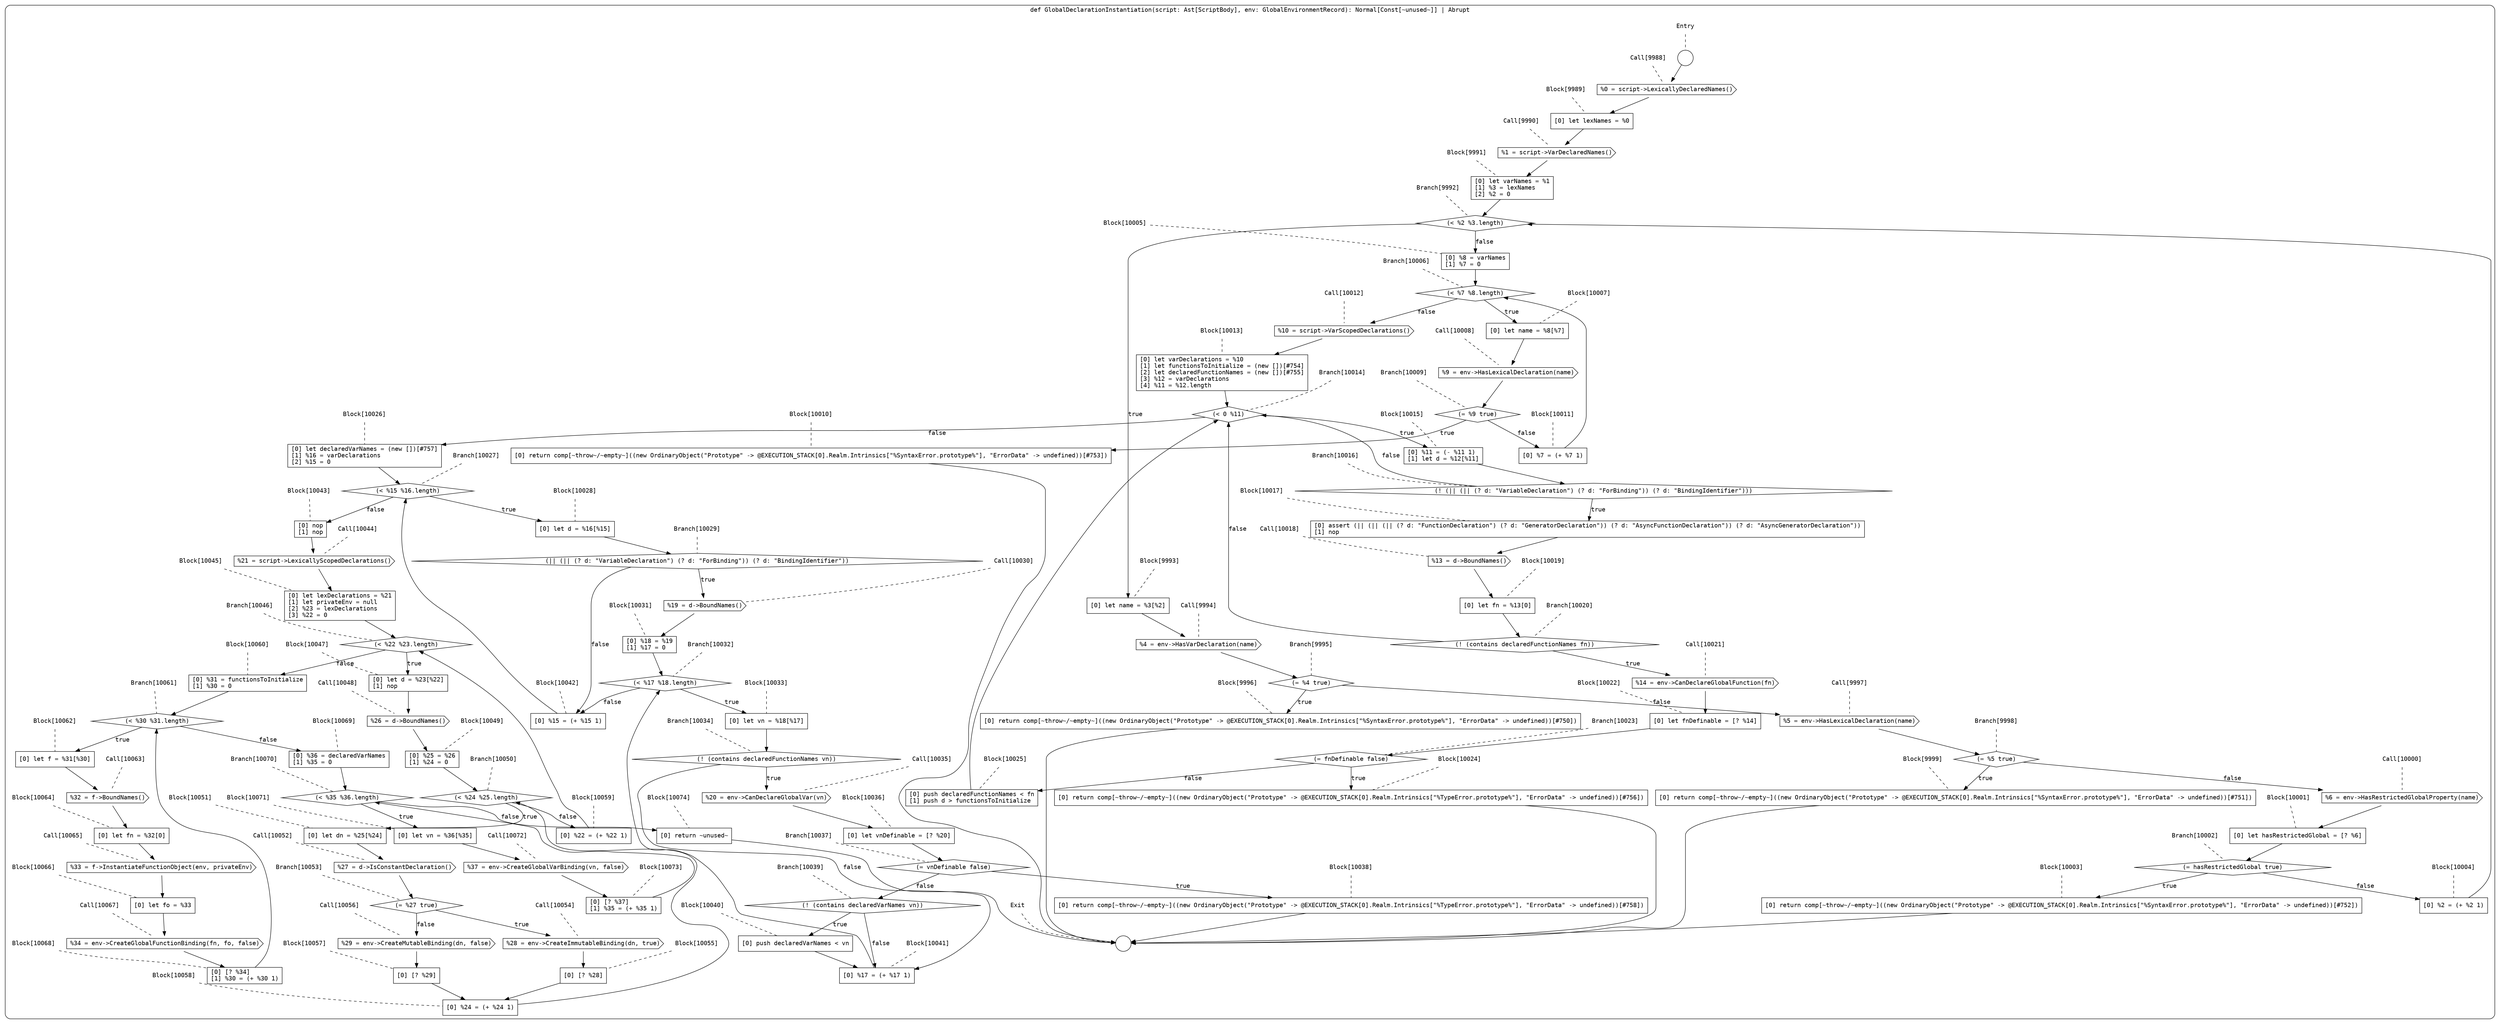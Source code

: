 digraph {
  graph [fontname = "Consolas"]
  node [fontname = "Consolas"]
  edge [fontname = "Consolas"]
  subgraph cluster1870 {
    label = "def GlobalDeclarationInstantiation(script: Ast[ScriptBody], env: GlobalEnvironmentRecord): Normal[Const[~unused~]] | Abrupt"
    style = rounded
    cluster1870_entry_name [shape=none, label=<<font color="black">Entry</font>>]
    cluster1870_entry_name -> cluster1870_entry [arrowhead=none, color="black", style=dashed]
    cluster1870_entry [shape=circle label=" " color="black" fillcolor="white" style=filled]
    cluster1870_entry -> node9988 [color="black"]
    cluster1870_exit_name [shape=none, label=<<font color="black">Exit</font>>]
    cluster1870_exit_name -> cluster1870_exit [arrowhead=none, color="black", style=dashed]
    cluster1870_exit [shape=circle label=" " color="black" fillcolor="white" style=filled]
    node9988_name [shape=none, label=<<font color="black">Call[9988]</font>>]
    node9988_name -> node9988 [arrowhead=none, color="black", style=dashed]
    node9988 [shape=cds, label=<<font color="black">%0 = script-&gt;LexicallyDeclaredNames()</font>> color="black" fillcolor="white", style=filled]
    node9988 -> node9989 [color="black"]
    node9989_name [shape=none, label=<<font color="black">Block[9989]</font>>]
    node9989_name -> node9989 [arrowhead=none, color="black", style=dashed]
    node9989 [shape=box, label=<<font color="black">[0] let lexNames = %0<BR ALIGN="LEFT"/></font>> color="black" fillcolor="white", style=filled]
    node9989 -> node9990 [color="black"]
    node9990_name [shape=none, label=<<font color="black">Call[9990]</font>>]
    node9990_name -> node9990 [arrowhead=none, color="black", style=dashed]
    node9990 [shape=cds, label=<<font color="black">%1 = script-&gt;VarDeclaredNames()</font>> color="black" fillcolor="white", style=filled]
    node9990 -> node9991 [color="black"]
    node9991_name [shape=none, label=<<font color="black">Block[9991]</font>>]
    node9991_name -> node9991 [arrowhead=none, color="black", style=dashed]
    node9991 [shape=box, label=<<font color="black">[0] let varNames = %1<BR ALIGN="LEFT"/>[1] %3 = lexNames<BR ALIGN="LEFT"/>[2] %2 = 0<BR ALIGN="LEFT"/></font>> color="black" fillcolor="white", style=filled]
    node9991 -> node9992 [color="black"]
    node9992_name [shape=none, label=<<font color="black">Branch[9992]</font>>]
    node9992_name -> node9992 [arrowhead=none, color="black", style=dashed]
    node9992 [shape=diamond, label=<<font color="black">(&lt; %2 %3.length)</font>> color="black" fillcolor="white", style=filled]
    node9992 -> node9993 [label=<<font color="black">true</font>> color="black"]
    node9992 -> node10005 [label=<<font color="black">false</font>> color="black"]
    node9993_name [shape=none, label=<<font color="black">Block[9993]</font>>]
    node9993_name -> node9993 [arrowhead=none, color="black", style=dashed]
    node9993 [shape=box, label=<<font color="black">[0] let name = %3[%2]<BR ALIGN="LEFT"/></font>> color="black" fillcolor="white", style=filled]
    node9993 -> node9994 [color="black"]
    node10005_name [shape=none, label=<<font color="black">Block[10005]</font>>]
    node10005_name -> node10005 [arrowhead=none, color="black", style=dashed]
    node10005 [shape=box, label=<<font color="black">[0] %8 = varNames<BR ALIGN="LEFT"/>[1] %7 = 0<BR ALIGN="LEFT"/></font>> color="black" fillcolor="white", style=filled]
    node10005 -> node10006 [color="black"]
    node9994_name [shape=none, label=<<font color="black">Call[9994]</font>>]
    node9994_name -> node9994 [arrowhead=none, color="black", style=dashed]
    node9994 [shape=cds, label=<<font color="black">%4 = env-&gt;HasVarDeclaration(name)</font>> color="black" fillcolor="white", style=filled]
    node9994 -> node9995 [color="black"]
    node10006_name [shape=none, label=<<font color="black">Branch[10006]</font>>]
    node10006_name -> node10006 [arrowhead=none, color="black", style=dashed]
    node10006 [shape=diamond, label=<<font color="black">(&lt; %7 %8.length)</font>> color="black" fillcolor="white", style=filled]
    node10006 -> node10007 [label=<<font color="black">true</font>> color="black"]
    node10006 -> node10012 [label=<<font color="black">false</font>> color="black"]
    node9995_name [shape=none, label=<<font color="black">Branch[9995]</font>>]
    node9995_name -> node9995 [arrowhead=none, color="black", style=dashed]
    node9995 [shape=diamond, label=<<font color="black">(= %4 true)</font>> color="black" fillcolor="white", style=filled]
    node9995 -> node9996 [label=<<font color="black">true</font>> color="black"]
    node9995 -> node9997 [label=<<font color="black">false</font>> color="black"]
    node10007_name [shape=none, label=<<font color="black">Block[10007]</font>>]
    node10007_name -> node10007 [arrowhead=none, color="black", style=dashed]
    node10007 [shape=box, label=<<font color="black">[0] let name = %8[%7]<BR ALIGN="LEFT"/></font>> color="black" fillcolor="white", style=filled]
    node10007 -> node10008 [color="black"]
    node10012_name [shape=none, label=<<font color="black">Call[10012]</font>>]
    node10012_name -> node10012 [arrowhead=none, color="black", style=dashed]
    node10012 [shape=cds, label=<<font color="black">%10 = script-&gt;VarScopedDeclarations()</font>> color="black" fillcolor="white", style=filled]
    node10012 -> node10013 [color="black"]
    node9996_name [shape=none, label=<<font color="black">Block[9996]</font>>]
    node9996_name -> node9996 [arrowhead=none, color="black", style=dashed]
    node9996 [shape=box, label=<<font color="black">[0] return comp[~throw~/~empty~]((new OrdinaryObject(&quot;Prototype&quot; -&gt; @EXECUTION_STACK[0].Realm.Intrinsics[&quot;%SyntaxError.prototype%&quot;], &quot;ErrorData&quot; -&gt; undefined))[#750])<BR ALIGN="LEFT"/></font>> color="black" fillcolor="white", style=filled]
    node9996 -> cluster1870_exit [color="black"]
    node9997_name [shape=none, label=<<font color="black">Call[9997]</font>>]
    node9997_name -> node9997 [arrowhead=none, color="black", style=dashed]
    node9997 [shape=cds, label=<<font color="black">%5 = env-&gt;HasLexicalDeclaration(name)</font>> color="black" fillcolor="white", style=filled]
    node9997 -> node9998 [color="black"]
    node10008_name [shape=none, label=<<font color="black">Call[10008]</font>>]
    node10008_name -> node10008 [arrowhead=none, color="black", style=dashed]
    node10008 [shape=cds, label=<<font color="black">%9 = env-&gt;HasLexicalDeclaration(name)</font>> color="black" fillcolor="white", style=filled]
    node10008 -> node10009 [color="black"]
    node10013_name [shape=none, label=<<font color="black">Block[10013]</font>>]
    node10013_name -> node10013 [arrowhead=none, color="black", style=dashed]
    node10013 [shape=box, label=<<font color="black">[0] let varDeclarations = %10<BR ALIGN="LEFT"/>[1] let functionsToInitialize = (new [])[#754]<BR ALIGN="LEFT"/>[2] let declaredFunctionNames = (new [])[#755]<BR ALIGN="LEFT"/>[3] %12 = varDeclarations<BR ALIGN="LEFT"/>[4] %11 = %12.length<BR ALIGN="LEFT"/></font>> color="black" fillcolor="white", style=filled]
    node10013 -> node10014 [color="black"]
    node9998_name [shape=none, label=<<font color="black">Branch[9998]</font>>]
    node9998_name -> node9998 [arrowhead=none, color="black", style=dashed]
    node9998 [shape=diamond, label=<<font color="black">(= %5 true)</font>> color="black" fillcolor="white", style=filled]
    node9998 -> node9999 [label=<<font color="black">true</font>> color="black"]
    node9998 -> node10000 [label=<<font color="black">false</font>> color="black"]
    node10009_name [shape=none, label=<<font color="black">Branch[10009]</font>>]
    node10009_name -> node10009 [arrowhead=none, color="black", style=dashed]
    node10009 [shape=diamond, label=<<font color="black">(= %9 true)</font>> color="black" fillcolor="white", style=filled]
    node10009 -> node10010 [label=<<font color="black">true</font>> color="black"]
    node10009 -> node10011 [label=<<font color="black">false</font>> color="black"]
    node10014_name [shape=none, label=<<font color="black">Branch[10014]</font>>]
    node10014_name -> node10014 [arrowhead=none, color="black", style=dashed]
    node10014 [shape=diamond, label=<<font color="black">(&lt; 0 %11)</font>> color="black" fillcolor="white", style=filled]
    node10014 -> node10015 [label=<<font color="black">true</font>> color="black"]
    node10014 -> node10026 [label=<<font color="black">false</font>> color="black"]
    node9999_name [shape=none, label=<<font color="black">Block[9999]</font>>]
    node9999_name -> node9999 [arrowhead=none, color="black", style=dashed]
    node9999 [shape=box, label=<<font color="black">[0] return comp[~throw~/~empty~]((new OrdinaryObject(&quot;Prototype&quot; -&gt; @EXECUTION_STACK[0].Realm.Intrinsics[&quot;%SyntaxError.prototype%&quot;], &quot;ErrorData&quot; -&gt; undefined))[#751])<BR ALIGN="LEFT"/></font>> color="black" fillcolor="white", style=filled]
    node9999 -> cluster1870_exit [color="black"]
    node10000_name [shape=none, label=<<font color="black">Call[10000]</font>>]
    node10000_name -> node10000 [arrowhead=none, color="black", style=dashed]
    node10000 [shape=cds, label=<<font color="black">%6 = env-&gt;HasRestrictedGlobalProperty(name)</font>> color="black" fillcolor="white", style=filled]
    node10000 -> node10001 [color="black"]
    node10010_name [shape=none, label=<<font color="black">Block[10010]</font>>]
    node10010_name -> node10010 [arrowhead=none, color="black", style=dashed]
    node10010 [shape=box, label=<<font color="black">[0] return comp[~throw~/~empty~]((new OrdinaryObject(&quot;Prototype&quot; -&gt; @EXECUTION_STACK[0].Realm.Intrinsics[&quot;%SyntaxError.prototype%&quot;], &quot;ErrorData&quot; -&gt; undefined))[#753])<BR ALIGN="LEFT"/></font>> color="black" fillcolor="white", style=filled]
    node10010 -> cluster1870_exit [color="black"]
    node10011_name [shape=none, label=<<font color="black">Block[10011]</font>>]
    node10011_name -> node10011 [arrowhead=none, color="black", style=dashed]
    node10011 [shape=box, label=<<font color="black">[0] %7 = (+ %7 1)<BR ALIGN="LEFT"/></font>> color="black" fillcolor="white", style=filled]
    node10011 -> node10006 [color="black"]
    node10015_name [shape=none, label=<<font color="black">Block[10015]</font>>]
    node10015_name -> node10015 [arrowhead=none, color="black", style=dashed]
    node10015 [shape=box, label=<<font color="black">[0] %11 = (- %11 1)<BR ALIGN="LEFT"/>[1] let d = %12[%11]<BR ALIGN="LEFT"/></font>> color="black" fillcolor="white", style=filled]
    node10015 -> node10016 [color="black"]
    node10026_name [shape=none, label=<<font color="black">Block[10026]</font>>]
    node10026_name -> node10026 [arrowhead=none, color="black", style=dashed]
    node10026 [shape=box, label=<<font color="black">[0] let declaredVarNames = (new [])[#757]<BR ALIGN="LEFT"/>[1] %16 = varDeclarations<BR ALIGN="LEFT"/>[2] %15 = 0<BR ALIGN="LEFT"/></font>> color="black" fillcolor="white", style=filled]
    node10026 -> node10027 [color="black"]
    node10001_name [shape=none, label=<<font color="black">Block[10001]</font>>]
    node10001_name -> node10001 [arrowhead=none, color="black", style=dashed]
    node10001 [shape=box, label=<<font color="black">[0] let hasRestrictedGlobal = [? %6]<BR ALIGN="LEFT"/></font>> color="black" fillcolor="white", style=filled]
    node10001 -> node10002 [color="black"]
    node10016_name [shape=none, label=<<font color="black">Branch[10016]</font>>]
    node10016_name -> node10016 [arrowhead=none, color="black", style=dashed]
    node10016 [shape=diamond, label=<<font color="black">(! (|| (|| (? d: &quot;VariableDeclaration&quot;) (? d: &quot;ForBinding&quot;)) (? d: &quot;BindingIdentifier&quot;)))</font>> color="black" fillcolor="white", style=filled]
    node10016 -> node10017 [label=<<font color="black">true</font>> color="black"]
    node10016 -> node10014 [label=<<font color="black">false</font>> color="black"]
    node10027_name [shape=none, label=<<font color="black">Branch[10027]</font>>]
    node10027_name -> node10027 [arrowhead=none, color="black", style=dashed]
    node10027 [shape=diamond, label=<<font color="black">(&lt; %15 %16.length)</font>> color="black" fillcolor="white", style=filled]
    node10027 -> node10028 [label=<<font color="black">true</font>> color="black"]
    node10027 -> node10043 [label=<<font color="black">false</font>> color="black"]
    node10002_name [shape=none, label=<<font color="black">Branch[10002]</font>>]
    node10002_name -> node10002 [arrowhead=none, color="black", style=dashed]
    node10002 [shape=diamond, label=<<font color="black">(= hasRestrictedGlobal true)</font>> color="black" fillcolor="white", style=filled]
    node10002 -> node10003 [label=<<font color="black">true</font>> color="black"]
    node10002 -> node10004 [label=<<font color="black">false</font>> color="black"]
    node10017_name [shape=none, label=<<font color="black">Block[10017]</font>>]
    node10017_name -> node10017 [arrowhead=none, color="black", style=dashed]
    node10017 [shape=box, label=<<font color="black">[0] assert (|| (|| (|| (? d: &quot;FunctionDeclaration&quot;) (? d: &quot;GeneratorDeclaration&quot;)) (? d: &quot;AsyncFunctionDeclaration&quot;)) (? d: &quot;AsyncGeneratorDeclaration&quot;))<BR ALIGN="LEFT"/>[1] nop<BR ALIGN="LEFT"/></font>> color="black" fillcolor="white", style=filled]
    node10017 -> node10018 [color="black"]
    node10028_name [shape=none, label=<<font color="black">Block[10028]</font>>]
    node10028_name -> node10028 [arrowhead=none, color="black", style=dashed]
    node10028 [shape=box, label=<<font color="black">[0] let d = %16[%15]<BR ALIGN="LEFT"/></font>> color="black" fillcolor="white", style=filled]
    node10028 -> node10029 [color="black"]
    node10043_name [shape=none, label=<<font color="black">Block[10043]</font>>]
    node10043_name -> node10043 [arrowhead=none, color="black", style=dashed]
    node10043 [shape=box, label=<<font color="black">[0] nop<BR ALIGN="LEFT"/>[1] nop<BR ALIGN="LEFT"/></font>> color="black" fillcolor="white", style=filled]
    node10043 -> node10044 [color="black"]
    node10003_name [shape=none, label=<<font color="black">Block[10003]</font>>]
    node10003_name -> node10003 [arrowhead=none, color="black", style=dashed]
    node10003 [shape=box, label=<<font color="black">[0] return comp[~throw~/~empty~]((new OrdinaryObject(&quot;Prototype&quot; -&gt; @EXECUTION_STACK[0].Realm.Intrinsics[&quot;%SyntaxError.prototype%&quot;], &quot;ErrorData&quot; -&gt; undefined))[#752])<BR ALIGN="LEFT"/></font>> color="black" fillcolor="white", style=filled]
    node10003 -> cluster1870_exit [color="black"]
    node10004_name [shape=none, label=<<font color="black">Block[10004]</font>>]
    node10004_name -> node10004 [arrowhead=none, color="black", style=dashed]
    node10004 [shape=box, label=<<font color="black">[0] %2 = (+ %2 1)<BR ALIGN="LEFT"/></font>> color="black" fillcolor="white", style=filled]
    node10004 -> node9992 [color="black"]
    node10018_name [shape=none, label=<<font color="black">Call[10018]</font>>]
    node10018_name -> node10018 [arrowhead=none, color="black", style=dashed]
    node10018 [shape=cds, label=<<font color="black">%13 = d-&gt;BoundNames()</font>> color="black" fillcolor="white", style=filled]
    node10018 -> node10019 [color="black"]
    node10029_name [shape=none, label=<<font color="black">Branch[10029]</font>>]
    node10029_name -> node10029 [arrowhead=none, color="black", style=dashed]
    node10029 [shape=diamond, label=<<font color="black">(|| (|| (? d: &quot;VariableDeclaration&quot;) (? d: &quot;ForBinding&quot;)) (? d: &quot;BindingIdentifier&quot;))</font>> color="black" fillcolor="white", style=filled]
    node10029 -> node10030 [label=<<font color="black">true</font>> color="black"]
    node10029 -> node10042 [label=<<font color="black">false</font>> color="black"]
    node10044_name [shape=none, label=<<font color="black">Call[10044]</font>>]
    node10044_name -> node10044 [arrowhead=none, color="black", style=dashed]
    node10044 [shape=cds, label=<<font color="black">%21 = script-&gt;LexicallyScopedDeclarations()</font>> color="black" fillcolor="white", style=filled]
    node10044 -> node10045 [color="black"]
    node10019_name [shape=none, label=<<font color="black">Block[10019]</font>>]
    node10019_name -> node10019 [arrowhead=none, color="black", style=dashed]
    node10019 [shape=box, label=<<font color="black">[0] let fn = %13[0]<BR ALIGN="LEFT"/></font>> color="black" fillcolor="white", style=filled]
    node10019 -> node10020 [color="black"]
    node10030_name [shape=none, label=<<font color="black">Call[10030]</font>>]
    node10030_name -> node10030 [arrowhead=none, color="black", style=dashed]
    node10030 [shape=cds, label=<<font color="black">%19 = d-&gt;BoundNames()</font>> color="black" fillcolor="white", style=filled]
    node10030 -> node10031 [color="black"]
    node10042_name [shape=none, label=<<font color="black">Block[10042]</font>>]
    node10042_name -> node10042 [arrowhead=none, color="black", style=dashed]
    node10042 [shape=box, label=<<font color="black">[0] %15 = (+ %15 1)<BR ALIGN="LEFT"/></font>> color="black" fillcolor="white", style=filled]
    node10042 -> node10027 [color="black"]
    node10045_name [shape=none, label=<<font color="black">Block[10045]</font>>]
    node10045_name -> node10045 [arrowhead=none, color="black", style=dashed]
    node10045 [shape=box, label=<<font color="black">[0] let lexDeclarations = %21<BR ALIGN="LEFT"/>[1] let privateEnv = null<BR ALIGN="LEFT"/>[2] %23 = lexDeclarations<BR ALIGN="LEFT"/>[3] %22 = 0<BR ALIGN="LEFT"/></font>> color="black" fillcolor="white", style=filled]
    node10045 -> node10046 [color="black"]
    node10020_name [shape=none, label=<<font color="black">Branch[10020]</font>>]
    node10020_name -> node10020 [arrowhead=none, color="black", style=dashed]
    node10020 [shape=diamond, label=<<font color="black">(! (contains declaredFunctionNames fn))</font>> color="black" fillcolor="white", style=filled]
    node10020 -> node10021 [label=<<font color="black">true</font>> color="black"]
    node10020 -> node10014 [label=<<font color="black">false</font>> color="black"]
    node10031_name [shape=none, label=<<font color="black">Block[10031]</font>>]
    node10031_name -> node10031 [arrowhead=none, color="black", style=dashed]
    node10031 [shape=box, label=<<font color="black">[0] %18 = %19<BR ALIGN="LEFT"/>[1] %17 = 0<BR ALIGN="LEFT"/></font>> color="black" fillcolor="white", style=filled]
    node10031 -> node10032 [color="black"]
    node10046_name [shape=none, label=<<font color="black">Branch[10046]</font>>]
    node10046_name -> node10046 [arrowhead=none, color="black", style=dashed]
    node10046 [shape=diamond, label=<<font color="black">(&lt; %22 %23.length)</font>> color="black" fillcolor="white", style=filled]
    node10046 -> node10047 [label=<<font color="black">true</font>> color="black"]
    node10046 -> node10060 [label=<<font color="black">false</font>> color="black"]
    node10021_name [shape=none, label=<<font color="black">Call[10021]</font>>]
    node10021_name -> node10021 [arrowhead=none, color="black", style=dashed]
    node10021 [shape=cds, label=<<font color="black">%14 = env-&gt;CanDeclareGlobalFunction(fn)</font>> color="black" fillcolor="white", style=filled]
    node10021 -> node10022 [color="black"]
    node10032_name [shape=none, label=<<font color="black">Branch[10032]</font>>]
    node10032_name -> node10032 [arrowhead=none, color="black", style=dashed]
    node10032 [shape=diamond, label=<<font color="black">(&lt; %17 %18.length)</font>> color="black" fillcolor="white", style=filled]
    node10032 -> node10033 [label=<<font color="black">true</font>> color="black"]
    node10032 -> node10042 [label=<<font color="black">false</font>> color="black"]
    node10047_name [shape=none, label=<<font color="black">Block[10047]</font>>]
    node10047_name -> node10047 [arrowhead=none, color="black", style=dashed]
    node10047 [shape=box, label=<<font color="black">[0] let d = %23[%22]<BR ALIGN="LEFT"/>[1] nop<BR ALIGN="LEFT"/></font>> color="black" fillcolor="white", style=filled]
    node10047 -> node10048 [color="black"]
    node10060_name [shape=none, label=<<font color="black">Block[10060]</font>>]
    node10060_name -> node10060 [arrowhead=none, color="black", style=dashed]
    node10060 [shape=box, label=<<font color="black">[0] %31 = functionsToInitialize<BR ALIGN="LEFT"/>[1] %30 = 0<BR ALIGN="LEFT"/></font>> color="black" fillcolor="white", style=filled]
    node10060 -> node10061 [color="black"]
    node10022_name [shape=none, label=<<font color="black">Block[10022]</font>>]
    node10022_name -> node10022 [arrowhead=none, color="black", style=dashed]
    node10022 [shape=box, label=<<font color="black">[0] let fnDefinable = [? %14]<BR ALIGN="LEFT"/></font>> color="black" fillcolor="white", style=filled]
    node10022 -> node10023 [color="black"]
    node10033_name [shape=none, label=<<font color="black">Block[10033]</font>>]
    node10033_name -> node10033 [arrowhead=none, color="black", style=dashed]
    node10033 [shape=box, label=<<font color="black">[0] let vn = %18[%17]<BR ALIGN="LEFT"/></font>> color="black" fillcolor="white", style=filled]
    node10033 -> node10034 [color="black"]
    node10048_name [shape=none, label=<<font color="black">Call[10048]</font>>]
    node10048_name -> node10048 [arrowhead=none, color="black", style=dashed]
    node10048 [shape=cds, label=<<font color="black">%26 = d-&gt;BoundNames()</font>> color="black" fillcolor="white", style=filled]
    node10048 -> node10049 [color="black"]
    node10061_name [shape=none, label=<<font color="black">Branch[10061]</font>>]
    node10061_name -> node10061 [arrowhead=none, color="black", style=dashed]
    node10061 [shape=diamond, label=<<font color="black">(&lt; %30 %31.length)</font>> color="black" fillcolor="white", style=filled]
    node10061 -> node10062 [label=<<font color="black">true</font>> color="black"]
    node10061 -> node10069 [label=<<font color="black">false</font>> color="black"]
    node10023_name [shape=none, label=<<font color="black">Branch[10023]</font>>]
    node10023_name -> node10023 [arrowhead=none, color="black", style=dashed]
    node10023 [shape=diamond, label=<<font color="black">(= fnDefinable false)</font>> color="black" fillcolor="white", style=filled]
    node10023 -> node10024 [label=<<font color="black">true</font>> color="black"]
    node10023 -> node10025 [label=<<font color="black">false</font>> color="black"]
    node10034_name [shape=none, label=<<font color="black">Branch[10034]</font>>]
    node10034_name -> node10034 [arrowhead=none, color="black", style=dashed]
    node10034 [shape=diamond, label=<<font color="black">(! (contains declaredFunctionNames vn))</font>> color="black" fillcolor="white", style=filled]
    node10034 -> node10035 [label=<<font color="black">true</font>> color="black"]
    node10034 -> node10041 [label=<<font color="black">false</font>> color="black"]
    node10049_name [shape=none, label=<<font color="black">Block[10049]</font>>]
    node10049_name -> node10049 [arrowhead=none, color="black", style=dashed]
    node10049 [shape=box, label=<<font color="black">[0] %25 = %26<BR ALIGN="LEFT"/>[1] %24 = 0<BR ALIGN="LEFT"/></font>> color="black" fillcolor="white", style=filled]
    node10049 -> node10050 [color="black"]
    node10062_name [shape=none, label=<<font color="black">Block[10062]</font>>]
    node10062_name -> node10062 [arrowhead=none, color="black", style=dashed]
    node10062 [shape=box, label=<<font color="black">[0] let f = %31[%30]<BR ALIGN="LEFT"/></font>> color="black" fillcolor="white", style=filled]
    node10062 -> node10063 [color="black"]
    node10069_name [shape=none, label=<<font color="black">Block[10069]</font>>]
    node10069_name -> node10069 [arrowhead=none, color="black", style=dashed]
    node10069 [shape=box, label=<<font color="black">[0] %36 = declaredVarNames<BR ALIGN="LEFT"/>[1] %35 = 0<BR ALIGN="LEFT"/></font>> color="black" fillcolor="white", style=filled]
    node10069 -> node10070 [color="black"]
    node10024_name [shape=none, label=<<font color="black">Block[10024]</font>>]
    node10024_name -> node10024 [arrowhead=none, color="black", style=dashed]
    node10024 [shape=box, label=<<font color="black">[0] return comp[~throw~/~empty~]((new OrdinaryObject(&quot;Prototype&quot; -&gt; @EXECUTION_STACK[0].Realm.Intrinsics[&quot;%TypeError.prototype%&quot;], &quot;ErrorData&quot; -&gt; undefined))[#756])<BR ALIGN="LEFT"/></font>> color="black" fillcolor="white", style=filled]
    node10024 -> cluster1870_exit [color="black"]
    node10025_name [shape=none, label=<<font color="black">Block[10025]</font>>]
    node10025_name -> node10025 [arrowhead=none, color="black", style=dashed]
    node10025 [shape=box, label=<<font color="black">[0] push declaredFunctionNames &lt; fn<BR ALIGN="LEFT"/>[1] push d &gt; functionsToInitialize<BR ALIGN="LEFT"/></font>> color="black" fillcolor="white", style=filled]
    node10025 -> node10014 [color="black"]
    node10035_name [shape=none, label=<<font color="black">Call[10035]</font>>]
    node10035_name -> node10035 [arrowhead=none, color="black", style=dashed]
    node10035 [shape=cds, label=<<font color="black">%20 = env-&gt;CanDeclareGlobalVar(vn)</font>> color="black" fillcolor="white", style=filled]
    node10035 -> node10036 [color="black"]
    node10041_name [shape=none, label=<<font color="black">Block[10041]</font>>]
    node10041_name -> node10041 [arrowhead=none, color="black", style=dashed]
    node10041 [shape=box, label=<<font color="black">[0] %17 = (+ %17 1)<BR ALIGN="LEFT"/></font>> color="black" fillcolor="white", style=filled]
    node10041 -> node10032 [color="black"]
    node10050_name [shape=none, label=<<font color="black">Branch[10050]</font>>]
    node10050_name -> node10050 [arrowhead=none, color="black", style=dashed]
    node10050 [shape=diamond, label=<<font color="black">(&lt; %24 %25.length)</font>> color="black" fillcolor="white", style=filled]
    node10050 -> node10051 [label=<<font color="black">true</font>> color="black"]
    node10050 -> node10059 [label=<<font color="black">false</font>> color="black"]
    node10063_name [shape=none, label=<<font color="black">Call[10063]</font>>]
    node10063_name -> node10063 [arrowhead=none, color="black", style=dashed]
    node10063 [shape=cds, label=<<font color="black">%32 = f-&gt;BoundNames()</font>> color="black" fillcolor="white", style=filled]
    node10063 -> node10064 [color="black"]
    node10070_name [shape=none, label=<<font color="black">Branch[10070]</font>>]
    node10070_name -> node10070 [arrowhead=none, color="black", style=dashed]
    node10070 [shape=diamond, label=<<font color="black">(&lt; %35 %36.length)</font>> color="black" fillcolor="white", style=filled]
    node10070 -> node10071 [label=<<font color="black">true</font>> color="black"]
    node10070 -> node10074 [label=<<font color="black">false</font>> color="black"]
    node10036_name [shape=none, label=<<font color="black">Block[10036]</font>>]
    node10036_name -> node10036 [arrowhead=none, color="black", style=dashed]
    node10036 [shape=box, label=<<font color="black">[0] let vnDefinable = [? %20]<BR ALIGN="LEFT"/></font>> color="black" fillcolor="white", style=filled]
    node10036 -> node10037 [color="black"]
    node10051_name [shape=none, label=<<font color="black">Block[10051]</font>>]
    node10051_name -> node10051 [arrowhead=none, color="black", style=dashed]
    node10051 [shape=box, label=<<font color="black">[0] let dn = %25[%24]<BR ALIGN="LEFT"/></font>> color="black" fillcolor="white", style=filled]
    node10051 -> node10052 [color="black"]
    node10059_name [shape=none, label=<<font color="black">Block[10059]</font>>]
    node10059_name -> node10059 [arrowhead=none, color="black", style=dashed]
    node10059 [shape=box, label=<<font color="black">[0] %22 = (+ %22 1)<BR ALIGN="LEFT"/></font>> color="black" fillcolor="white", style=filled]
    node10059 -> node10046 [color="black"]
    node10064_name [shape=none, label=<<font color="black">Block[10064]</font>>]
    node10064_name -> node10064 [arrowhead=none, color="black", style=dashed]
    node10064 [shape=box, label=<<font color="black">[0] let fn = %32[0]<BR ALIGN="LEFT"/></font>> color="black" fillcolor="white", style=filled]
    node10064 -> node10065 [color="black"]
    node10071_name [shape=none, label=<<font color="black">Block[10071]</font>>]
    node10071_name -> node10071 [arrowhead=none, color="black", style=dashed]
    node10071 [shape=box, label=<<font color="black">[0] let vn = %36[%35]<BR ALIGN="LEFT"/></font>> color="black" fillcolor="white", style=filled]
    node10071 -> node10072 [color="black"]
    node10074_name [shape=none, label=<<font color="black">Block[10074]</font>>]
    node10074_name -> node10074 [arrowhead=none, color="black", style=dashed]
    node10074 [shape=box, label=<<font color="black">[0] return ~unused~<BR ALIGN="LEFT"/></font>> color="black" fillcolor="white", style=filled]
    node10074 -> cluster1870_exit [color="black"]
    node10037_name [shape=none, label=<<font color="black">Branch[10037]</font>>]
    node10037_name -> node10037 [arrowhead=none, color="black", style=dashed]
    node10037 [shape=diamond, label=<<font color="black">(= vnDefinable false)</font>> color="black" fillcolor="white", style=filled]
    node10037 -> node10038 [label=<<font color="black">true</font>> color="black"]
    node10037 -> node10039 [label=<<font color="black">false</font>> color="black"]
    node10052_name [shape=none, label=<<font color="black">Call[10052]</font>>]
    node10052_name -> node10052 [arrowhead=none, color="black", style=dashed]
    node10052 [shape=cds, label=<<font color="black">%27 = d-&gt;IsConstantDeclaration()</font>> color="black" fillcolor="white", style=filled]
    node10052 -> node10053 [color="black"]
    node10065_name [shape=none, label=<<font color="black">Call[10065]</font>>]
    node10065_name -> node10065 [arrowhead=none, color="black", style=dashed]
    node10065 [shape=cds, label=<<font color="black">%33 = f-&gt;InstantiateFunctionObject(env, privateEnv)</font>> color="black" fillcolor="white", style=filled]
    node10065 -> node10066 [color="black"]
    node10072_name [shape=none, label=<<font color="black">Call[10072]</font>>]
    node10072_name -> node10072 [arrowhead=none, color="black", style=dashed]
    node10072 [shape=cds, label=<<font color="black">%37 = env-&gt;CreateGlobalVarBinding(vn, false)</font>> color="black" fillcolor="white", style=filled]
    node10072 -> node10073 [color="black"]
    node10038_name [shape=none, label=<<font color="black">Block[10038]</font>>]
    node10038_name -> node10038 [arrowhead=none, color="black", style=dashed]
    node10038 [shape=box, label=<<font color="black">[0] return comp[~throw~/~empty~]((new OrdinaryObject(&quot;Prototype&quot; -&gt; @EXECUTION_STACK[0].Realm.Intrinsics[&quot;%TypeError.prototype%&quot;], &quot;ErrorData&quot; -&gt; undefined))[#758])<BR ALIGN="LEFT"/></font>> color="black" fillcolor="white", style=filled]
    node10038 -> cluster1870_exit [color="black"]
    node10039_name [shape=none, label=<<font color="black">Branch[10039]</font>>]
    node10039_name -> node10039 [arrowhead=none, color="black", style=dashed]
    node10039 [shape=diamond, label=<<font color="black">(! (contains declaredVarNames vn))</font>> color="black" fillcolor="white", style=filled]
    node10039 -> node10040 [label=<<font color="black">true</font>> color="black"]
    node10039 -> node10041 [label=<<font color="black">false</font>> color="black"]
    node10053_name [shape=none, label=<<font color="black">Branch[10053]</font>>]
    node10053_name -> node10053 [arrowhead=none, color="black", style=dashed]
    node10053 [shape=diamond, label=<<font color="black">(= %27 true)</font>> color="black" fillcolor="white", style=filled]
    node10053 -> node10054 [label=<<font color="black">true</font>> color="black"]
    node10053 -> node10056 [label=<<font color="black">false</font>> color="black"]
    node10066_name [shape=none, label=<<font color="black">Block[10066]</font>>]
    node10066_name -> node10066 [arrowhead=none, color="black", style=dashed]
    node10066 [shape=box, label=<<font color="black">[0] let fo = %33<BR ALIGN="LEFT"/></font>> color="black" fillcolor="white", style=filled]
    node10066 -> node10067 [color="black"]
    node10073_name [shape=none, label=<<font color="black">Block[10073]</font>>]
    node10073_name -> node10073 [arrowhead=none, color="black", style=dashed]
    node10073 [shape=box, label=<<font color="black">[0] [? %37]<BR ALIGN="LEFT"/>[1] %35 = (+ %35 1)<BR ALIGN="LEFT"/></font>> color="black" fillcolor="white", style=filled]
    node10073 -> node10070 [color="black"]
    node10040_name [shape=none, label=<<font color="black">Block[10040]</font>>]
    node10040_name -> node10040 [arrowhead=none, color="black", style=dashed]
    node10040 [shape=box, label=<<font color="black">[0] push declaredVarNames &lt; vn<BR ALIGN="LEFT"/></font>> color="black" fillcolor="white", style=filled]
    node10040 -> node10041 [color="black"]
    node10054_name [shape=none, label=<<font color="black">Call[10054]</font>>]
    node10054_name -> node10054 [arrowhead=none, color="black", style=dashed]
    node10054 [shape=cds, label=<<font color="black">%28 = env-&gt;CreateImmutableBinding(dn, true)</font>> color="black" fillcolor="white", style=filled]
    node10054 -> node10055 [color="black"]
    node10056_name [shape=none, label=<<font color="black">Call[10056]</font>>]
    node10056_name -> node10056 [arrowhead=none, color="black", style=dashed]
    node10056 [shape=cds, label=<<font color="black">%29 = env-&gt;CreateMutableBinding(dn, false)</font>> color="black" fillcolor="white", style=filled]
    node10056 -> node10057 [color="black"]
    node10067_name [shape=none, label=<<font color="black">Call[10067]</font>>]
    node10067_name -> node10067 [arrowhead=none, color="black", style=dashed]
    node10067 [shape=cds, label=<<font color="black">%34 = env-&gt;CreateGlobalFunctionBinding(fn, fo, false)</font>> color="black" fillcolor="white", style=filled]
    node10067 -> node10068 [color="black"]
    node10055_name [shape=none, label=<<font color="black">Block[10055]</font>>]
    node10055_name -> node10055 [arrowhead=none, color="black", style=dashed]
    node10055 [shape=box, label=<<font color="black">[0] [? %28]<BR ALIGN="LEFT"/></font>> color="black" fillcolor="white", style=filled]
    node10055 -> node10058 [color="black"]
    node10057_name [shape=none, label=<<font color="black">Block[10057]</font>>]
    node10057_name -> node10057 [arrowhead=none, color="black", style=dashed]
    node10057 [shape=box, label=<<font color="black">[0] [? %29]<BR ALIGN="LEFT"/></font>> color="black" fillcolor="white", style=filled]
    node10057 -> node10058 [color="black"]
    node10068_name [shape=none, label=<<font color="black">Block[10068]</font>>]
    node10068_name -> node10068 [arrowhead=none, color="black", style=dashed]
    node10068 [shape=box, label=<<font color="black">[0] [? %34]<BR ALIGN="LEFT"/>[1] %30 = (+ %30 1)<BR ALIGN="LEFT"/></font>> color="black" fillcolor="white", style=filled]
    node10068 -> node10061 [color="black"]
    node10058_name [shape=none, label=<<font color="black">Block[10058]</font>>]
    node10058_name -> node10058 [arrowhead=none, color="black", style=dashed]
    node10058 [shape=box, label=<<font color="black">[0] %24 = (+ %24 1)<BR ALIGN="LEFT"/></font>> color="black" fillcolor="white", style=filled]
    node10058 -> node10050 [color="black"]
  }
}